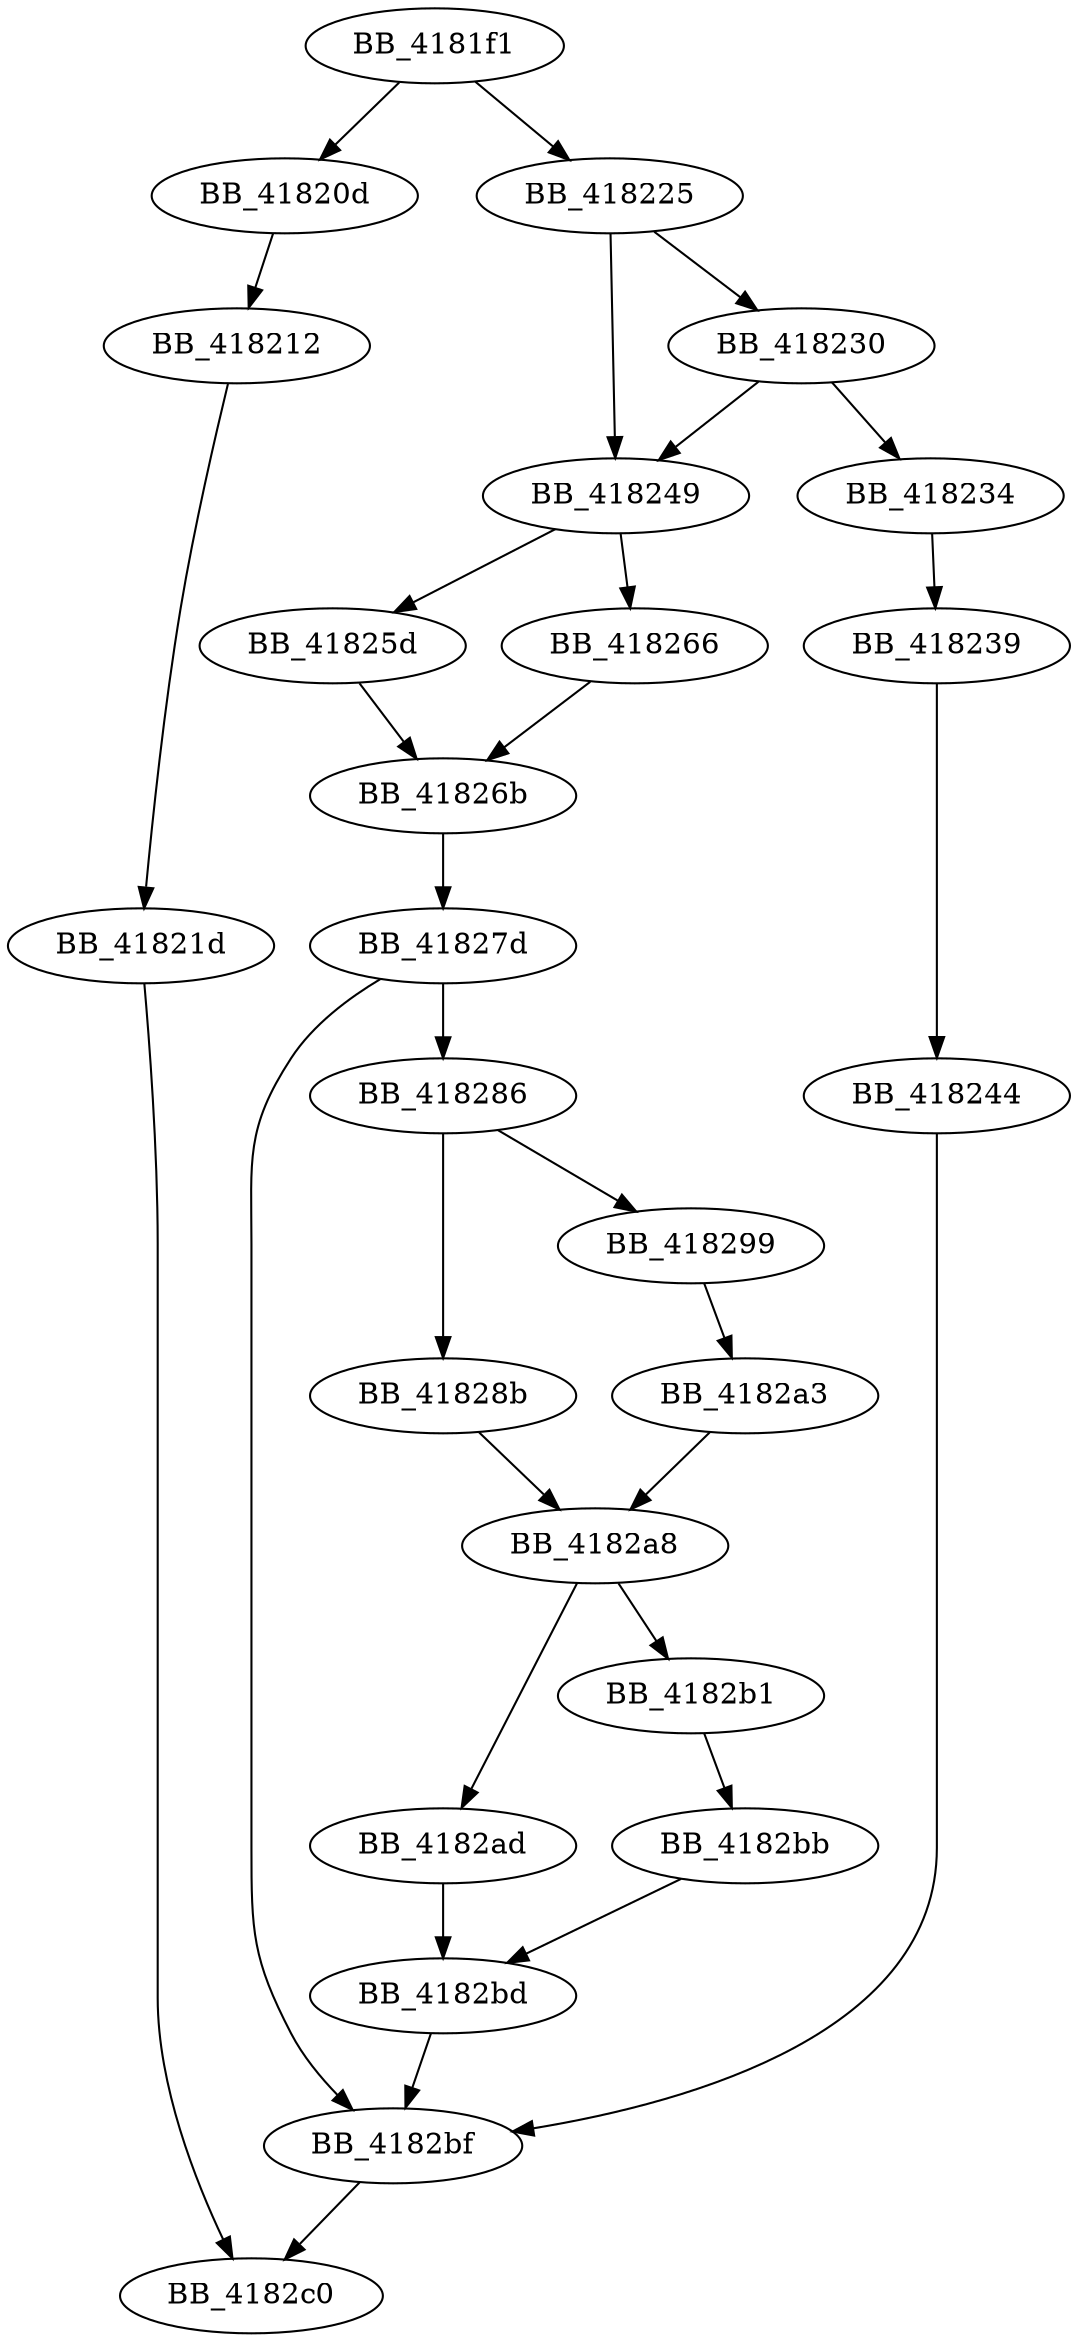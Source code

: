 DiGraph __vsnwprintf_l{
BB_4181f1->BB_41820d
BB_4181f1->BB_418225
BB_41820d->BB_418212
BB_418212->BB_41821d
BB_41821d->BB_4182c0
BB_418225->BB_418230
BB_418225->BB_418249
BB_418230->BB_418234
BB_418230->BB_418249
BB_418234->BB_418239
BB_418239->BB_418244
BB_418244->BB_4182bf
BB_418249->BB_41825d
BB_418249->BB_418266
BB_41825d->BB_41826b
BB_418266->BB_41826b
BB_41826b->BB_41827d
BB_41827d->BB_418286
BB_41827d->BB_4182bf
BB_418286->BB_41828b
BB_418286->BB_418299
BB_41828b->BB_4182a8
BB_418299->BB_4182a3
BB_4182a3->BB_4182a8
BB_4182a8->BB_4182ad
BB_4182a8->BB_4182b1
BB_4182ad->BB_4182bd
BB_4182b1->BB_4182bb
BB_4182bb->BB_4182bd
BB_4182bd->BB_4182bf
BB_4182bf->BB_4182c0
}

